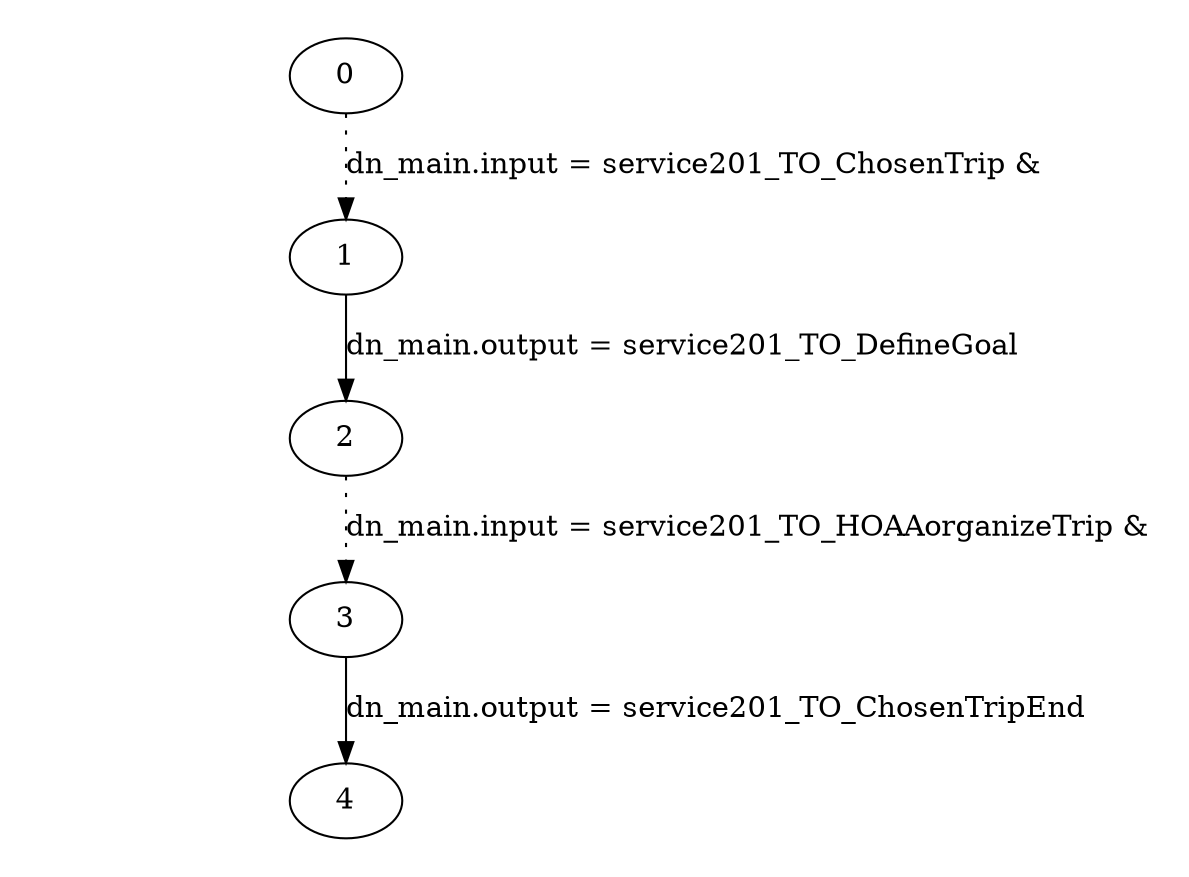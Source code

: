digraph plan_fsm {
ratio="1.3";
margin="0.2";
size="8.0,11.4";
"0" -> "1" [style=dotted label="dn_main.input = service201_TO_ChosenTrip &\n"]
"1" -> "2" [label="dn_main.output = service201_TO_DefineGoal"]
"2" -> "3" [style=dotted label="dn_main.input = service201_TO_HOAAorganizeTrip &\n"]
"3" -> "4" [label="dn_main.output = service201_TO_ChosenTripEnd"]
}

